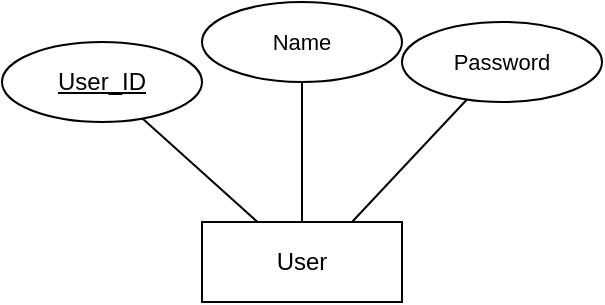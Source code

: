 <mxfile version="24.3.1" type="github" pages="2">
  <diagram id="R2lEEEUBdFMjLlhIrx00" name="Page-1">
    <mxGraphModel dx="556" dy="286" grid="1" gridSize="10" guides="1" tooltips="1" connect="1" arrows="1" fold="1" page="1" pageScale="1" pageWidth="3300" pageHeight="4681" math="0" shadow="0" extFonts="Permanent Marker^https://fonts.googleapis.com/css?family=Permanent+Marker">
      <root>
        <mxCell id="0" />
        <mxCell id="1" parent="0" />
        <mxCell id="E70gCUQWQF6eJFeZjDCX-1" value="User" style="whiteSpace=wrap;html=1;align=center;" vertex="1" parent="1">
          <mxGeometry x="890" y="440" width="100" height="40" as="geometry" />
        </mxCell>
        <mxCell id="E70gCUQWQF6eJFeZjDCX-4" value="" style="rounded=0;orthogonalLoop=1;jettySize=auto;html=1;endArrow=none;endFill=0;" edge="1" parent="1" source="E70gCUQWQF6eJFeZjDCX-3" target="E70gCUQWQF6eJFeZjDCX-1">
          <mxGeometry relative="1" as="geometry" />
        </mxCell>
        <mxCell id="E70gCUQWQF6eJFeZjDCX-3" value="&lt;u&gt;User_ID&lt;/u&gt;" style="ellipse;whiteSpace=wrap;html=1;align=center;" vertex="1" parent="1">
          <mxGeometry x="790" y="350" width="100" height="40" as="geometry" />
        </mxCell>
        <mxCell id="n6jcmOge1NITZxQGP7H6-2" value="" style="edgeStyle=none;rounded=0;orthogonalLoop=1;jettySize=auto;html=1;strokeColor=default;align=center;verticalAlign=middle;fontFamily=Helvetica;fontSize=11;fontColor=default;labelBackgroundColor=default;endArrow=none;endFill=0;" edge="1" parent="1" source="n6jcmOge1NITZxQGP7H6-1" target="E70gCUQWQF6eJFeZjDCX-1">
          <mxGeometry relative="1" as="geometry" />
        </mxCell>
        <mxCell id="n6jcmOge1NITZxQGP7H6-1" value="Name" style="ellipse;whiteSpace=wrap;html=1;align=center;fontFamily=Helvetica;fontSize=11;fontColor=default;labelBackgroundColor=default;" vertex="1" parent="1">
          <mxGeometry x="890" y="330" width="100" height="40" as="geometry" />
        </mxCell>
        <mxCell id="n6jcmOge1NITZxQGP7H6-5" value="" style="edgeStyle=none;rounded=0;orthogonalLoop=1;jettySize=auto;html=1;strokeColor=default;align=center;verticalAlign=middle;fontFamily=Helvetica;fontSize=11;fontColor=default;labelBackgroundColor=default;endArrow=none;endFill=0;entryX=0.75;entryY=0;entryDx=0;entryDy=0;" edge="1" parent="1" source="n6jcmOge1NITZxQGP7H6-3" target="E70gCUQWQF6eJFeZjDCX-1">
          <mxGeometry relative="1" as="geometry">
            <mxPoint x="1040.0" y="450" as="targetPoint" />
          </mxGeometry>
        </mxCell>
        <mxCell id="n6jcmOge1NITZxQGP7H6-3" value="Password" style="ellipse;whiteSpace=wrap;html=1;align=center;fontFamily=Helvetica;fontSize=11;fontColor=default;labelBackgroundColor=default;" vertex="1" parent="1">
          <mxGeometry x="990" y="340" width="100" height="40" as="geometry" />
        </mxCell>
      </root>
    </mxGraphModel>
  </diagram>
  <diagram id="9Pv0CqFadwesaJm3Gwh7" name="第 2 页">
    <mxGraphModel dx="857" dy="441" grid="1" gridSize="10" guides="1" tooltips="1" connect="1" arrows="1" fold="1" page="1" pageScale="1" pageWidth="3300" pageHeight="4681" math="0" shadow="0">
      <root>
        <mxCell id="0" />
        <mxCell id="1" parent="0" />
        <mxCell id="Np2uPLUjVbvz0PmlxWy9-3" value="User" style="swimlane;fontStyle=1;align=center;verticalAlign=top;childLayout=stackLayout;horizontal=1;startSize=26;horizontalStack=0;resizeParent=1;resizeParentMax=0;resizeLast=0;collapsible=1;marginBottom=0;whiteSpace=wrap;html=1;fontFamily=Helvetica;fontSize=11;fontColor=default;labelBackgroundColor=default;" vertex="1" parent="1">
          <mxGeometry x="340" y="120" width="160" height="86" as="geometry" />
        </mxCell>
        <mxCell id="Np2uPLUjVbvz0PmlxWy9-4" value="+ field: type" style="text;strokeColor=none;fillColor=none;align=left;verticalAlign=top;spacingLeft=4;spacingRight=4;overflow=hidden;rotatable=0;points=[[0,0.5],[1,0.5]];portConstraint=eastwest;whiteSpace=wrap;html=1;fontFamily=Helvetica;fontSize=11;fontColor=default;labelBackgroundColor=default;" vertex="1" parent="Np2uPLUjVbvz0PmlxWy9-3">
          <mxGeometry y="26" width="160" height="26" as="geometry" />
        </mxCell>
        <mxCell id="Np2uPLUjVbvz0PmlxWy9-5" value="" style="line;strokeWidth=1;fillColor=none;align=left;verticalAlign=middle;spacingTop=-1;spacingLeft=3;spacingRight=3;rotatable=0;labelPosition=right;points=[];portConstraint=eastwest;strokeColor=inherit;fontFamily=Helvetica;fontSize=11;fontColor=default;labelBackgroundColor=default;" vertex="1" parent="Np2uPLUjVbvz0PmlxWy9-3">
          <mxGeometry y="52" width="160" height="8" as="geometry" />
        </mxCell>
        <mxCell id="Np2uPLUjVbvz0PmlxWy9-6" value="+ method(type): type" style="text;strokeColor=none;fillColor=none;align=left;verticalAlign=top;spacingLeft=4;spacingRight=4;overflow=hidden;rotatable=0;points=[[0,0.5],[1,0.5]];portConstraint=eastwest;whiteSpace=wrap;html=1;fontFamily=Helvetica;fontSize=11;fontColor=default;labelBackgroundColor=default;" vertex="1" parent="Np2uPLUjVbvz0PmlxWy9-3">
          <mxGeometry y="60" width="160" height="26" as="geometry" />
        </mxCell>
      </root>
    </mxGraphModel>
  </diagram>
</mxfile>
